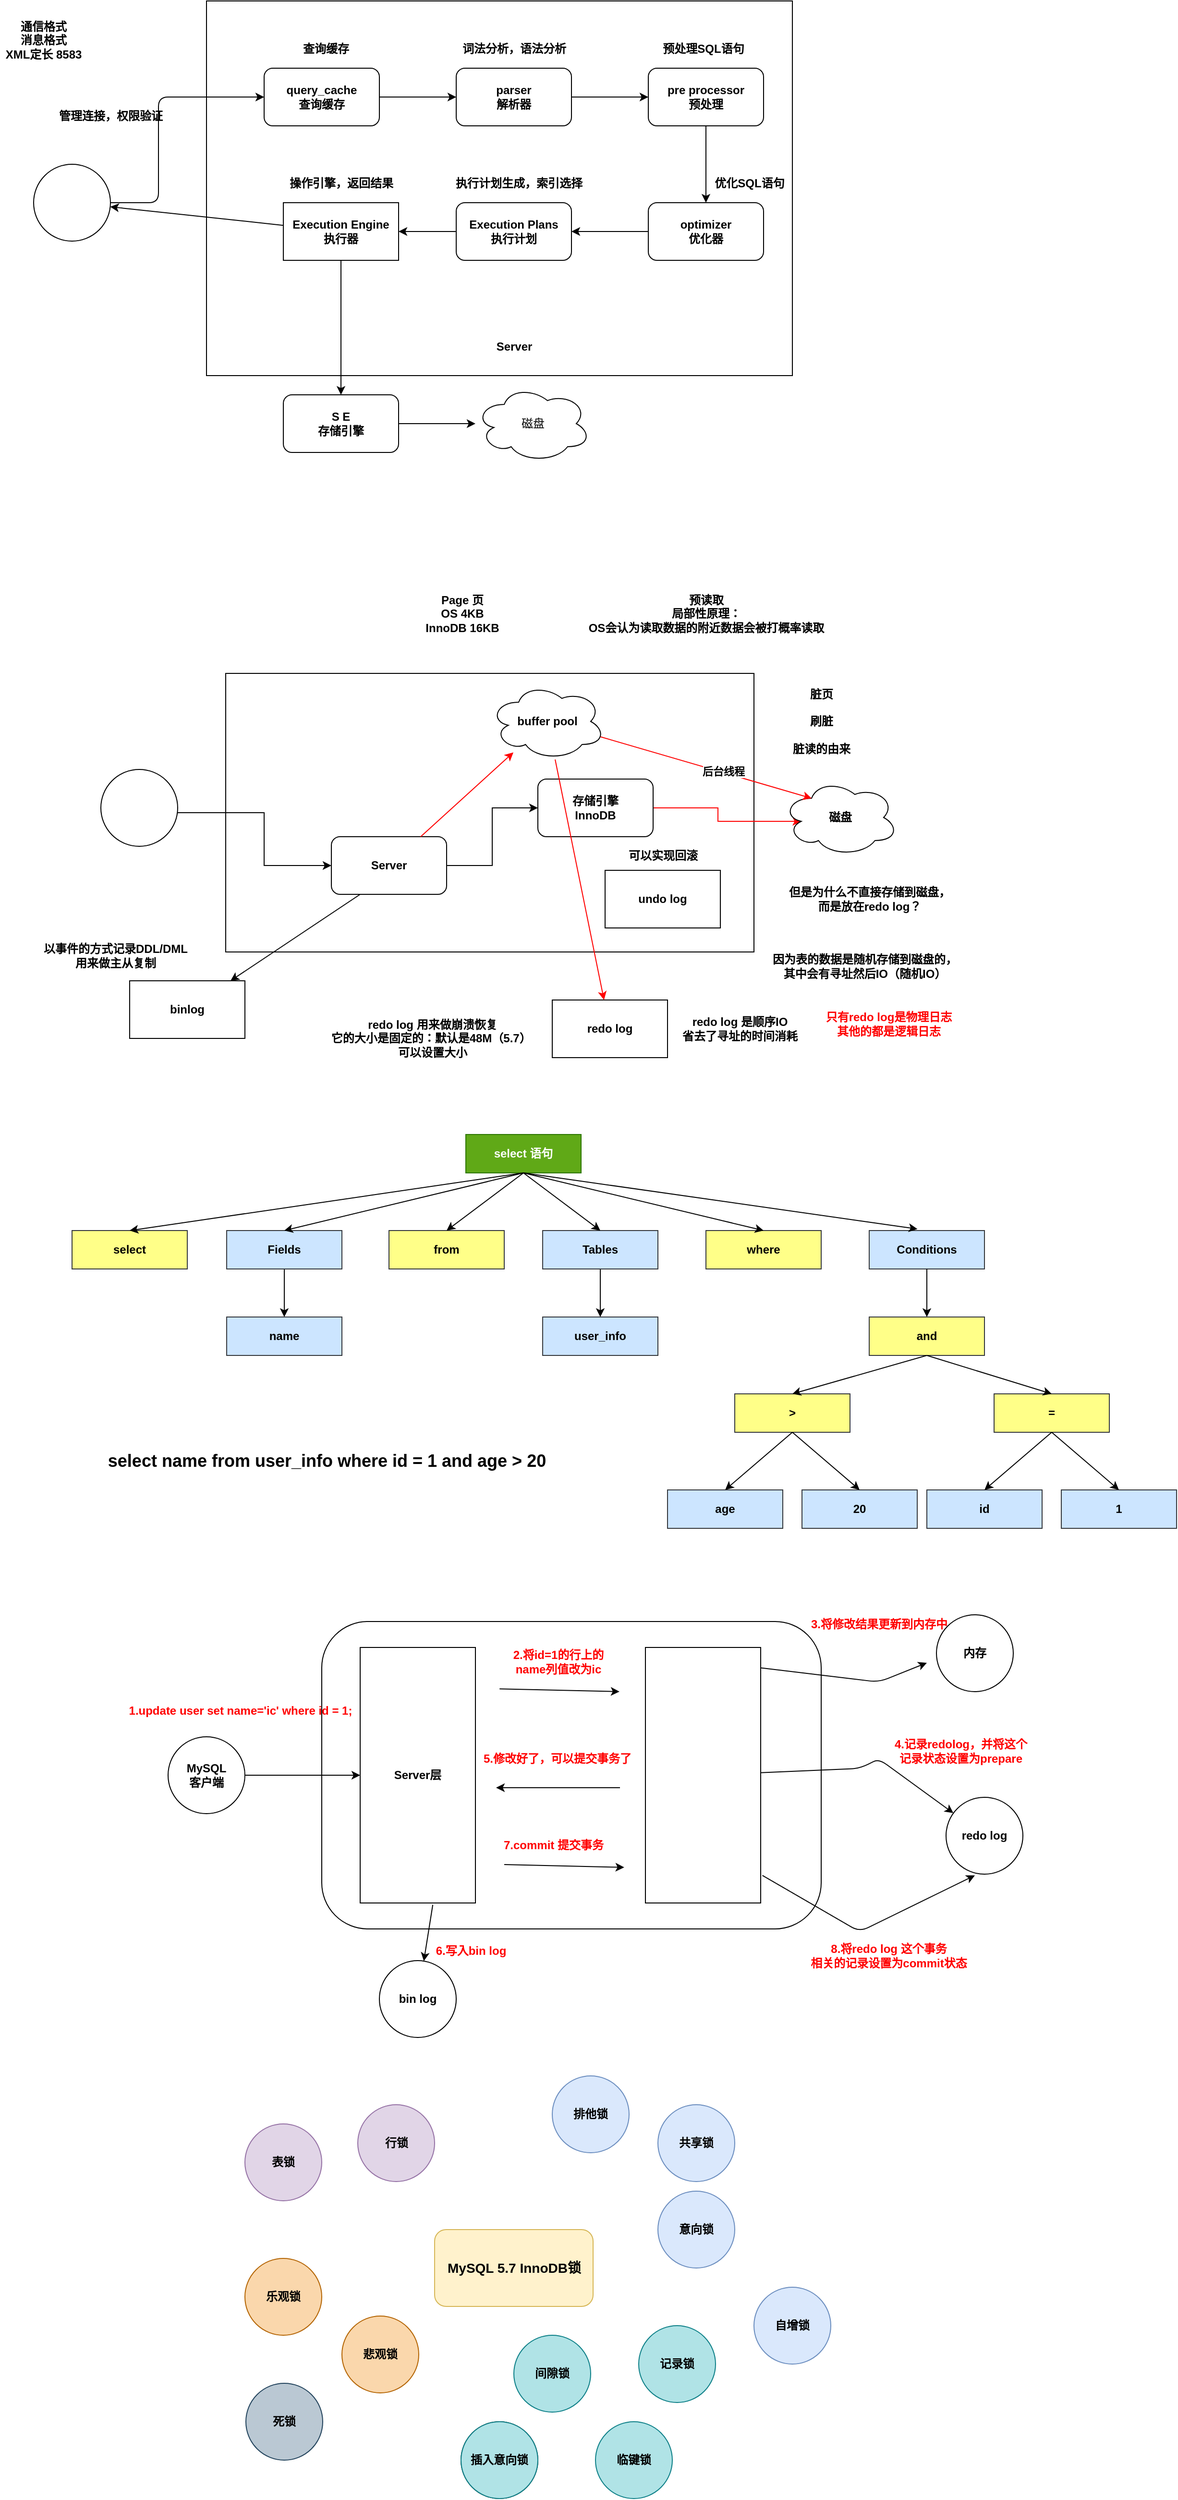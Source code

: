 <mxfile version="13.0.3" type="device" pages="2"><diagram id="gViy07P54NA79GF1PYkD" name="select"><mxGraphModel dx="1024" dy="601" grid="1" gridSize="10" guides="1" tooltips="1" connect="1" arrows="1" fold="1" page="1" pageScale="1" pageWidth="827" pageHeight="1169" math="0" shadow="0"><root><mxCell id="0"/><mxCell id="1" parent="0"/><mxCell id="CG2Rq9kSJ8PUD0lNjW4Y-1" value="" style="ellipse;whiteSpace=wrap;html=1;aspect=fixed;" parent="1" vertex="1"><mxGeometry x="80" y="210" width="80" height="80" as="geometry"/></mxCell><mxCell id="CG2Rq9kSJ8PUD0lNjW4Y-2" value="" style="rounded=0;whiteSpace=wrap;html=1;" parent="1" vertex="1"><mxGeometry x="260" y="40" width="610" height="390" as="geometry"/></mxCell><mxCell id="CG2Rq9kSJ8PUD0lNjW4Y-9" value="" style="edgeStyle=orthogonalEdgeStyle;rounded=0;orthogonalLoop=1;jettySize=auto;html=1;" parent="1" source="CG2Rq9kSJ8PUD0lNjW4Y-3" target="CG2Rq9kSJ8PUD0lNjW4Y-8" edge="1"><mxGeometry relative="1" as="geometry"/></mxCell><mxCell id="CG2Rq9kSJ8PUD0lNjW4Y-3" value="&lt;b&gt;query_cache&lt;br&gt;查询缓存&lt;/b&gt;" style="rounded=1;whiteSpace=wrap;html=1;" parent="1" vertex="1"><mxGeometry x="320" y="110" width="120" height="60" as="geometry"/></mxCell><mxCell id="CG2Rq9kSJ8PUD0lNjW4Y-11" value="" style="edgeStyle=orthogonalEdgeStyle;rounded=0;orthogonalLoop=1;jettySize=auto;html=1;" parent="1" source="CG2Rq9kSJ8PUD0lNjW4Y-8" target="CG2Rq9kSJ8PUD0lNjW4Y-10" edge="1"><mxGeometry relative="1" as="geometry"/></mxCell><mxCell id="CG2Rq9kSJ8PUD0lNjW4Y-8" value="&lt;b&gt;parser&lt;br&gt;解析器&lt;/b&gt;" style="rounded=1;whiteSpace=wrap;html=1;" parent="1" vertex="1"><mxGeometry x="520" y="110" width="120" height="60" as="geometry"/></mxCell><mxCell id="CG2Rq9kSJ8PUD0lNjW4Y-13" value="" style="edgeStyle=orthogonalEdgeStyle;rounded=0;orthogonalLoop=1;jettySize=auto;html=1;" parent="1" source="CG2Rq9kSJ8PUD0lNjW4Y-10" target="CG2Rq9kSJ8PUD0lNjW4Y-12" edge="1"><mxGeometry relative="1" as="geometry"/></mxCell><mxCell id="CG2Rq9kSJ8PUD0lNjW4Y-10" value="&lt;b&gt;pre processor&lt;br&gt;预处理&lt;br&gt;&lt;/b&gt;" style="rounded=1;whiteSpace=wrap;html=1;" parent="1" vertex="1"><mxGeometry x="720" y="110" width="120" height="60" as="geometry"/></mxCell><mxCell id="CG2Rq9kSJ8PUD0lNjW4Y-15" value="" style="edgeStyle=orthogonalEdgeStyle;rounded=0;orthogonalLoop=1;jettySize=auto;html=1;" parent="1" source="CG2Rq9kSJ8PUD0lNjW4Y-12" target="CG2Rq9kSJ8PUD0lNjW4Y-14" edge="1"><mxGeometry relative="1" as="geometry"/></mxCell><mxCell id="CG2Rq9kSJ8PUD0lNjW4Y-12" value="&lt;b&gt;optimizer&lt;br&gt;优化器&lt;br&gt;&lt;/b&gt;" style="rounded=1;whiteSpace=wrap;html=1;" parent="1" vertex="1"><mxGeometry x="720" y="250" width="120" height="60" as="geometry"/></mxCell><mxCell id="CG2Rq9kSJ8PUD0lNjW4Y-19" value="" style="edgeStyle=orthogonalEdgeStyle;rounded=0;orthogonalLoop=1;jettySize=auto;html=1;" parent="1" source="CG2Rq9kSJ8PUD0lNjW4Y-14" target="CG2Rq9kSJ8PUD0lNjW4Y-18" edge="1"><mxGeometry relative="1" as="geometry"/></mxCell><mxCell id="CG2Rq9kSJ8PUD0lNjW4Y-14" value="&lt;b&gt;Execution Plans&lt;br&gt;执行计划&lt;br&gt;&lt;/b&gt;" style="rounded=1;whiteSpace=wrap;html=1;" parent="1" vertex="1"><mxGeometry x="520" y="250" width="120" height="60" as="geometry"/></mxCell><mxCell id="CG2Rq9kSJ8PUD0lNjW4Y-7" value="" style="endArrow=classic;html=1;exitX=1;exitY=0.5;exitDx=0;exitDy=0;entryX=0;entryY=0.5;entryDx=0;entryDy=0;" parent="1" source="CG2Rq9kSJ8PUD0lNjW4Y-1" target="CG2Rq9kSJ8PUD0lNjW4Y-3" edge="1"><mxGeometry width="50" height="50" relative="1" as="geometry"><mxPoint x="140" y="430" as="sourcePoint"/><mxPoint x="190" y="380" as="targetPoint"/><Array as="points"><mxPoint x="210" y="250"/><mxPoint x="210" y="140"/></Array></mxGeometry></mxCell><mxCell id="CG2Rq9kSJ8PUD0lNjW4Y-16" value="&lt;b&gt;通信格式&lt;br&gt;消息格式&lt;br&gt;XML定长 8583&lt;/b&gt;" style="text;html=1;align=center;verticalAlign=middle;resizable=0;points=[];autosize=1;" parent="1" vertex="1"><mxGeometry x="45" y="56" width="90" height="50" as="geometry"/></mxCell><mxCell id="CG2Rq9kSJ8PUD0lNjW4Y-22" value="" style="edgeStyle=orthogonalEdgeStyle;rounded=0;orthogonalLoop=1;jettySize=auto;html=1;" parent="1" source="CG2Rq9kSJ8PUD0lNjW4Y-18" target="CG2Rq9kSJ8PUD0lNjW4Y-20" edge="1"><mxGeometry relative="1" as="geometry"><mxPoint x="400" y="390" as="targetPoint"/></mxGeometry></mxCell><mxCell id="CG2Rq9kSJ8PUD0lNjW4Y-18" value="&lt;b&gt;Execution Engine&lt;br&gt;执行器&lt;/b&gt;" style="rounded=0;whiteSpace=wrap;html=1;" parent="1" vertex="1"><mxGeometry x="340" y="250" width="120" height="60" as="geometry"/></mxCell><mxCell id="CG2Rq9kSJ8PUD0lNjW4Y-27" value="" style="edgeStyle=orthogonalEdgeStyle;rounded=0;orthogonalLoop=1;jettySize=auto;html=1;" parent="1" source="CG2Rq9kSJ8PUD0lNjW4Y-20" target="CG2Rq9kSJ8PUD0lNjW4Y-26" edge="1"><mxGeometry relative="1" as="geometry"/></mxCell><mxCell id="CG2Rq9kSJ8PUD0lNjW4Y-20" value="&lt;b&gt;S E&lt;br&gt;存储引擎&lt;/b&gt;" style="rounded=1;whiteSpace=wrap;html=1;" parent="1" vertex="1"><mxGeometry x="340" y="450" width="120" height="60" as="geometry"/></mxCell><mxCell id="CG2Rq9kSJ8PUD0lNjW4Y-24" value="&lt;b&gt;Server&lt;/b&gt;" style="text;html=1;align=center;verticalAlign=middle;resizable=0;points=[];autosize=1;" parent="1" vertex="1"><mxGeometry x="555" y="390" width="50" height="20" as="geometry"/></mxCell><mxCell id="CG2Rq9kSJ8PUD0lNjW4Y-26" value="磁盘" style="ellipse;shape=cloud;whiteSpace=wrap;html=1;" parent="1" vertex="1"><mxGeometry x="540" y="440" width="120" height="80" as="geometry"/></mxCell><mxCell id="CG2Rq9kSJ8PUD0lNjW4Y-28" value="&lt;b&gt;管理连接，权限验证&lt;/b&gt;" style="text;html=1;align=center;verticalAlign=middle;resizable=0;points=[];autosize=1;" parent="1" vertex="1"><mxGeometry x="100" y="150" width="120" height="20" as="geometry"/></mxCell><mxCell id="CG2Rq9kSJ8PUD0lNjW4Y-30" value="&lt;b&gt;词法分析，语法分析&lt;/b&gt;" style="text;html=1;align=center;verticalAlign=middle;resizable=0;points=[];autosize=1;" parent="1" vertex="1"><mxGeometry x="520" y="80" width="120" height="20" as="geometry"/></mxCell><mxCell id="CG2Rq9kSJ8PUD0lNjW4Y-31" value="&lt;b&gt;执行计划生成，索引选择&lt;/b&gt;" style="text;html=1;align=center;verticalAlign=middle;resizable=0;points=[];autosize=1;" parent="1" vertex="1"><mxGeometry x="510" y="220" width="150" height="20" as="geometry"/></mxCell><mxCell id="CG2Rq9kSJ8PUD0lNjW4Y-32" value="&lt;b&gt;操作引擎，返回结果&lt;/b&gt;" style="text;html=1;align=center;verticalAlign=middle;resizable=0;points=[];autosize=1;" parent="1" vertex="1"><mxGeometry x="340" y="220" width="120" height="20" as="geometry"/></mxCell><mxCell id="CG2Rq9kSJ8PUD0lNjW4Y-33" value="&lt;b&gt;预处理SQL语句&lt;/b&gt;" style="text;html=1;align=center;verticalAlign=middle;resizable=0;points=[];autosize=1;" parent="1" vertex="1"><mxGeometry x="727" y="80" width="100" height="20" as="geometry"/></mxCell><mxCell id="CG2Rq9kSJ8PUD0lNjW4Y-34" value="&lt;b&gt;优化SQL语句&lt;/b&gt;" style="text;html=1;align=center;verticalAlign=middle;resizable=0;points=[];autosize=1;" parent="1" vertex="1"><mxGeometry x="780" y="220" width="90" height="20" as="geometry"/></mxCell><mxCell id="CG2Rq9kSJ8PUD0lNjW4Y-35" value="&lt;b&gt;查询缓存&lt;/b&gt;" style="text;html=1;align=center;verticalAlign=middle;resizable=0;points=[];autosize=1;" parent="1" vertex="1"><mxGeometry x="354" y="80" width="60" height="20" as="geometry"/></mxCell><mxCell id="CG2Rq9kSJ8PUD0lNjW4Y-36" value="" style="endArrow=classic;html=1;" parent="1" source="CG2Rq9kSJ8PUD0lNjW4Y-18" target="CG2Rq9kSJ8PUD0lNjW4Y-1" edge="1"><mxGeometry width="50" height="50" relative="1" as="geometry"><mxPoint x="150" y="370" as="sourcePoint"/><mxPoint x="200" y="320" as="targetPoint"/></mxGeometry></mxCell><mxCell id="CG2Rq9kSJ8PUD0lNjW4Y-38" value="" style="rounded=0;whiteSpace=wrap;html=1;" parent="1" vertex="1"><mxGeometry x="280" y="740" width="550" height="290" as="geometry"/></mxCell><mxCell id="CG2Rq9kSJ8PUD0lNjW4Y-44" value="" style="edgeStyle=orthogonalEdgeStyle;rounded=0;orthogonalLoop=1;jettySize=auto;html=1;" parent="1" source="CG2Rq9kSJ8PUD0lNjW4Y-39" target="CG2Rq9kSJ8PUD0lNjW4Y-45" edge="1"><mxGeometry relative="1" as="geometry"><mxPoint x="230" y="890" as="targetPoint"/><Array as="points"><mxPoint x="320" y="885"/><mxPoint x="320" y="940"/></Array></mxGeometry></mxCell><mxCell id="CG2Rq9kSJ8PUD0lNjW4Y-39" value="" style="ellipse;whiteSpace=wrap;html=1;aspect=fixed;" parent="1" vertex="1"><mxGeometry x="150" y="840" width="80" height="80" as="geometry"/></mxCell><mxCell id="CG2Rq9kSJ8PUD0lNjW4Y-47" value="" style="edgeStyle=orthogonalEdgeStyle;rounded=0;orthogonalLoop=1;jettySize=auto;html=1;" parent="1" source="CG2Rq9kSJ8PUD0lNjW4Y-45" target="CG2Rq9kSJ8PUD0lNjW4Y-46" edge="1"><mxGeometry relative="1" as="geometry"/></mxCell><mxCell id="CG2Rq9kSJ8PUD0lNjW4Y-45" value="&lt;b&gt;Server&lt;/b&gt;" style="rounded=1;whiteSpace=wrap;html=1;" parent="1" vertex="1"><mxGeometry x="390" y="910" width="120" height="60" as="geometry"/></mxCell><mxCell id="CG2Rq9kSJ8PUD0lNjW4Y-50" value="" style="edgeStyle=orthogonalEdgeStyle;rounded=0;orthogonalLoop=1;jettySize=auto;html=1;entryX=0.16;entryY=0.55;entryDx=0;entryDy=0;entryPerimeter=0;fillColor=#f8cecc;strokeColor=#FF0000;" parent="1" source="CG2Rq9kSJ8PUD0lNjW4Y-46" target="CG2Rq9kSJ8PUD0lNjW4Y-48" edge="1"><mxGeometry relative="1" as="geometry"><mxPoint x="720" y="880" as="targetPoint"/></mxGeometry></mxCell><mxCell id="CG2Rq9kSJ8PUD0lNjW4Y-46" value="&lt;b&gt;存储引擎&lt;br&gt;InnoDB&lt;/b&gt;" style="rounded=1;whiteSpace=wrap;html=1;" parent="1" vertex="1"><mxGeometry x="605" y="850" width="120" height="60" as="geometry"/></mxCell><mxCell id="CG2Rq9kSJ8PUD0lNjW4Y-48" value="&lt;b&gt;磁盘&lt;/b&gt;" style="ellipse;shape=cloud;whiteSpace=wrap;html=1;" parent="1" vertex="1"><mxGeometry x="860" y="850" width="120" height="80" as="geometry"/></mxCell><mxCell id="CG2Rq9kSJ8PUD0lNjW4Y-51" value="&lt;b&gt;Page 页&lt;br&gt;OS 4KB&lt;br&gt;InnoDB 16KB&lt;/b&gt;" style="text;html=1;align=center;verticalAlign=middle;resizable=0;points=[];autosize=1;" parent="1" vertex="1"><mxGeometry x="481" y="653" width="90" height="50" as="geometry"/></mxCell><mxCell id="CG2Rq9kSJ8PUD0lNjW4Y-52" value="&lt;b&gt;预读取&lt;br&gt;局部性原理：&lt;br&gt;OS会认为读取数据的附近数据会被打概率读取&lt;/b&gt;" style="text;html=1;align=center;verticalAlign=middle;resizable=0;points=[];autosize=1;" parent="1" vertex="1"><mxGeometry x="650" y="653" width="260" height="50" as="geometry"/></mxCell><mxCell id="CG2Rq9kSJ8PUD0lNjW4Y-53" value="&lt;b&gt;buffer pool&lt;/b&gt;" style="ellipse;shape=cloud;whiteSpace=wrap;html=1;" parent="1" vertex="1"><mxGeometry x="555" y="750" width="120" height="80" as="geometry"/></mxCell><mxCell id="CG2Rq9kSJ8PUD0lNjW4Y-54" value="" style="endArrow=classic;html=1;strokeColor=#FF0000;" parent="1" source="CG2Rq9kSJ8PUD0lNjW4Y-45" target="CG2Rq9kSJ8PUD0lNjW4Y-53" edge="1"><mxGeometry width="50" height="50" relative="1" as="geometry"><mxPoint x="370" y="870" as="sourcePoint"/><mxPoint x="420" y="820" as="targetPoint"/></mxGeometry></mxCell><mxCell id="CG2Rq9kSJ8PUD0lNjW4Y-55" value="" style="endArrow=classic;html=1;strokeColor=#FF0000;exitX=0.96;exitY=0.7;exitDx=0;exitDy=0;exitPerimeter=0;entryX=0.25;entryY=0.25;entryDx=0;entryDy=0;entryPerimeter=0;" parent="1" source="CG2Rq9kSJ8PUD0lNjW4Y-53" target="CG2Rq9kSJ8PUD0lNjW4Y-48" edge="1"><mxGeometry width="50" height="50" relative="1" as="geometry"><mxPoint x="920" y="840" as="sourcePoint"/><mxPoint x="980" y="790" as="targetPoint"/></mxGeometry></mxCell><mxCell id="CG2Rq9kSJ8PUD0lNjW4Y-57" value="&lt;b&gt;后台线程&lt;/b&gt;" style="edgeLabel;html=1;align=center;verticalAlign=middle;resizable=0;points=[];" parent="CG2Rq9kSJ8PUD0lNjW4Y-55" vertex="1" connectable="0"><mxGeometry x="0.162" y="1" relative="1" as="geometry"><mxPoint as="offset"/></mxGeometry></mxCell><mxCell id="CG2Rq9kSJ8PUD0lNjW4Y-56" value="&lt;b&gt;脏页&lt;br&gt;&lt;br&gt;刷脏&lt;br&gt;&lt;br&gt;脏读的由来&lt;br&gt;&lt;/b&gt;" style="text;html=1;align=center;verticalAlign=middle;resizable=0;points=[];autosize=1;" parent="1" vertex="1"><mxGeometry x="860" y="755" width="80" height="70" as="geometry"/></mxCell><mxCell id="CG2Rq9kSJ8PUD0lNjW4Y-58" value="&lt;b&gt;redo log&lt;/b&gt;" style="rounded=0;whiteSpace=wrap;html=1;" parent="1" vertex="1"><mxGeometry x="620" y="1080" width="120" height="60" as="geometry"/></mxCell><mxCell id="CG2Rq9kSJ8PUD0lNjW4Y-59" value="" style="endArrow=classic;html=1;strokeColor=#FF0000;" parent="1" source="CG2Rq9kSJ8PUD0lNjW4Y-53" target="CG2Rq9kSJ8PUD0lNjW4Y-58" edge="1"><mxGeometry width="50" height="50" relative="1" as="geometry"><mxPoint x="670" y="1020" as="sourcePoint"/><mxPoint x="720" y="970" as="targetPoint"/></mxGeometry></mxCell><mxCell id="CG2Rq9kSJ8PUD0lNjW4Y-60" value="&lt;b&gt;但是为什么不直接存储到磁盘，&lt;br&gt;而是放在redo log？&lt;/b&gt;" style="text;html=1;align=center;verticalAlign=middle;resizable=0;points=[];autosize=1;" parent="1" vertex="1"><mxGeometry x="860" y="960" width="180" height="30" as="geometry"/></mxCell><mxCell id="CG2Rq9kSJ8PUD0lNjW4Y-61" value="&lt;b&gt;因为表的数据是随机存储到磁盘的，&lt;br&gt;其中会有寻址然后IO（随机IO）&lt;/b&gt;" style="text;html=1;align=center;verticalAlign=middle;resizable=0;points=[];autosize=1;" parent="1" vertex="1"><mxGeometry x="840" y="1030" width="210" height="30" as="geometry"/></mxCell><mxCell id="CG2Rq9kSJ8PUD0lNjW4Y-62" value="&lt;b&gt;redo log 是顺序IO&lt;br&gt;省去了寻址的时间消耗&lt;br&gt;&lt;/b&gt;" style="text;html=1;align=center;verticalAlign=middle;resizable=0;points=[];autosize=1;" parent="1" vertex="1"><mxGeometry x="745" y="1095" width="140" height="30" as="geometry"/></mxCell><mxCell id="CG2Rq9kSJ8PUD0lNjW4Y-63" value="&lt;b&gt;redo log 用来做崩溃恢复&lt;br&gt;它的大小是固定的：默认是48M（5.7）&amp;nbsp;&lt;br&gt;可以设置大小&lt;br&gt;&lt;/b&gt;" style="text;html=1;align=center;verticalAlign=middle;resizable=0;points=[];autosize=1;" parent="1" vertex="1"><mxGeometry x="380" y="1095" width="230" height="50" as="geometry"/></mxCell><mxCell id="CG2Rq9kSJ8PUD0lNjW4Y-65" value="&lt;b&gt;undo log&lt;/b&gt;" style="rounded=0;whiteSpace=wrap;html=1;" parent="1" vertex="1"><mxGeometry x="675" y="945" width="120" height="60" as="geometry"/></mxCell><mxCell id="CG2Rq9kSJ8PUD0lNjW4Y-67" value="&lt;b&gt;可以实现回滚&lt;/b&gt;" style="text;html=1;align=center;verticalAlign=middle;resizable=0;points=[];autosize=1;" parent="1" vertex="1"><mxGeometry x="690" y="920" width="90" height="20" as="geometry"/></mxCell><mxCell id="CG2Rq9kSJ8PUD0lNjW4Y-68" value="&lt;b&gt;select 语句&lt;/b&gt;" style="rounded=0;whiteSpace=wrap;html=1;fillColor=#60a917;strokeColor=#2D7600;fontColor=#ffffff;" parent="1" vertex="1"><mxGeometry x="530" y="1220" width="120" height="40" as="geometry"/></mxCell><mxCell id="CG2Rq9kSJ8PUD0lNjW4Y-70" value="&lt;b&gt;select&lt;/b&gt;" style="rounded=0;whiteSpace=wrap;html=1;fillColor=#ffff88;strokeColor=#36393d;" parent="1" vertex="1"><mxGeometry x="120" y="1320" width="120" height="40" as="geometry"/></mxCell><mxCell id="CG2Rq9kSJ8PUD0lNjW4Y-78" value="" style="edgeStyle=orthogonalEdgeStyle;rounded=0;orthogonalLoop=1;jettySize=auto;html=1;strokeColor=#000000;" parent="1" source="CG2Rq9kSJ8PUD0lNjW4Y-71" target="CG2Rq9kSJ8PUD0lNjW4Y-77" edge="1"><mxGeometry relative="1" as="geometry"/></mxCell><mxCell id="CG2Rq9kSJ8PUD0lNjW4Y-71" value="&lt;b&gt;Fields&lt;/b&gt;" style="rounded=0;whiteSpace=wrap;html=1;fillColor=#cce5ff;strokeColor=#36393d;" parent="1" vertex="1"><mxGeometry x="281" y="1320" width="120" height="40" as="geometry"/></mxCell><mxCell id="CG2Rq9kSJ8PUD0lNjW4Y-77" value="&lt;b&gt;name&lt;/b&gt;" style="rounded=0;whiteSpace=wrap;html=1;fillColor=#cce5ff;strokeColor=#36393d;" parent="1" vertex="1"><mxGeometry x="281" y="1410" width="120" height="40" as="geometry"/></mxCell><mxCell id="CG2Rq9kSJ8PUD0lNjW4Y-72" value="&lt;b&gt;from&lt;/b&gt;" style="rounded=0;whiteSpace=wrap;html=1;fillColor=#ffff88;strokeColor=#36393d;" parent="1" vertex="1"><mxGeometry x="450" y="1320" width="120" height="40" as="geometry"/></mxCell><mxCell id="CG2Rq9kSJ8PUD0lNjW4Y-80" value="" style="edgeStyle=orthogonalEdgeStyle;rounded=0;orthogonalLoop=1;jettySize=auto;html=1;strokeColor=#000000;" parent="1" source="CG2Rq9kSJ8PUD0lNjW4Y-73" target="CG2Rq9kSJ8PUD0lNjW4Y-79" edge="1"><mxGeometry relative="1" as="geometry"/></mxCell><mxCell id="CG2Rq9kSJ8PUD0lNjW4Y-73" value="&lt;b&gt;Tables&lt;/b&gt;" style="rounded=0;whiteSpace=wrap;html=1;fillColor=#cce5ff;strokeColor=#36393d;" parent="1" vertex="1"><mxGeometry x="610" y="1320" width="120" height="40" as="geometry"/></mxCell><mxCell id="CG2Rq9kSJ8PUD0lNjW4Y-79" value="&lt;b&gt;user_info&lt;/b&gt;" style="rounded=0;whiteSpace=wrap;html=1;fillColor=#cce5ff;strokeColor=#36393d;" parent="1" vertex="1"><mxGeometry x="610" y="1410" width="120" height="40" as="geometry"/></mxCell><mxCell id="CG2Rq9kSJ8PUD0lNjW4Y-74" value="&lt;b&gt;where&lt;/b&gt;" style="rounded=0;whiteSpace=wrap;html=1;fillColor=#ffff88;strokeColor=#36393d;" parent="1" vertex="1"><mxGeometry x="780" y="1320" width="120" height="40" as="geometry"/></mxCell><mxCell id="CG2Rq9kSJ8PUD0lNjW4Y-75" value="&lt;b&gt;Conditions&lt;/b&gt;" style="rounded=0;whiteSpace=wrap;html=1;fillColor=#cce5ff;strokeColor=#36393d;" parent="1" vertex="1"><mxGeometry x="950" y="1320" width="120" height="40" as="geometry"/></mxCell><mxCell id="CG2Rq9kSJ8PUD0lNjW4Y-82" value="&lt;b&gt;and&lt;/b&gt;" style="rounded=0;whiteSpace=wrap;html=1;fillColor=#ffff88;strokeColor=#36393d;" parent="1" vertex="1"><mxGeometry x="950" y="1410" width="120" height="40" as="geometry"/></mxCell><mxCell id="CG2Rq9kSJ8PUD0lNjW4Y-83" value="&lt;b&gt;&amp;gt;&lt;/b&gt;" style="rounded=0;whiteSpace=wrap;html=1;fillColor=#ffff88;strokeColor=#36393d;" parent="1" vertex="1"><mxGeometry x="810" y="1490" width="120" height="40" as="geometry"/></mxCell><mxCell id="CG2Rq9kSJ8PUD0lNjW4Y-84" value="&lt;b&gt;=&lt;/b&gt;" style="rounded=0;whiteSpace=wrap;html=1;fillColor=#ffff88;strokeColor=#36393d;" parent="1" vertex="1"><mxGeometry x="1080" y="1490" width="120" height="40" as="geometry"/></mxCell><mxCell id="CG2Rq9kSJ8PUD0lNjW4Y-85" value="&lt;b&gt;age&lt;/b&gt;" style="rounded=0;whiteSpace=wrap;html=1;fillColor=#cce5ff;strokeColor=#36393d;" parent="1" vertex="1"><mxGeometry x="740" y="1590" width="120" height="40" as="geometry"/></mxCell><mxCell id="CG2Rq9kSJ8PUD0lNjW4Y-86" value="&lt;b&gt;20&lt;/b&gt;" style="rounded=0;whiteSpace=wrap;html=1;fillColor=#cce5ff;strokeColor=#36393d;" parent="1" vertex="1"><mxGeometry x="880" y="1590" width="120" height="40" as="geometry"/></mxCell><mxCell id="CG2Rq9kSJ8PUD0lNjW4Y-87" value="&lt;b&gt;1&lt;/b&gt;" style="rounded=0;whiteSpace=wrap;html=1;fillColor=#cce5ff;strokeColor=#36393d;" parent="1" vertex="1"><mxGeometry x="1150" y="1590" width="120" height="40" as="geometry"/></mxCell><mxCell id="CG2Rq9kSJ8PUD0lNjW4Y-88" value="&lt;b&gt;id&lt;/b&gt;" style="rounded=0;whiteSpace=wrap;html=1;fillColor=#cce5ff;strokeColor=#36393d;" parent="1" vertex="1"><mxGeometry x="1010" y="1590" width="120" height="40" as="geometry"/></mxCell><mxCell id="CG2Rq9kSJ8PUD0lNjW4Y-90" value="&lt;b&gt;&lt;font style=&quot;font-size: 18px&quot;&gt;select name from user_info where id = 1 and age &amp;gt; 20&lt;/font&gt;&lt;/b&gt;" style="text;html=1;align=center;verticalAlign=middle;resizable=0;points=[];autosize=1;" parent="1" vertex="1"><mxGeometry x="150" y="1550" width="470" height="20" as="geometry"/></mxCell><mxCell id="CG2Rq9kSJ8PUD0lNjW4Y-93" value="" style="endArrow=classic;html=1;strokeColor=#000000;exitX=0.5;exitY=1;exitDx=0;exitDy=0;entryX=0.5;entryY=0;entryDx=0;entryDy=0;" parent="1" source="CG2Rq9kSJ8PUD0lNjW4Y-68" target="CG2Rq9kSJ8PUD0lNjW4Y-70" edge="1"><mxGeometry width="50" height="50" relative="1" as="geometry"><mxPoint x="340" y="1260" as="sourcePoint"/><mxPoint x="390" y="1210" as="targetPoint"/></mxGeometry></mxCell><mxCell id="CG2Rq9kSJ8PUD0lNjW4Y-94" value="" style="endArrow=classic;html=1;strokeColor=#000000;exitX=0.5;exitY=1;exitDx=0;exitDy=0;entryX=0.5;entryY=0;entryDx=0;entryDy=0;" parent="1" source="CG2Rq9kSJ8PUD0lNjW4Y-68" target="CG2Rq9kSJ8PUD0lNjW4Y-71" edge="1"><mxGeometry width="50" height="50" relative="1" as="geometry"><mxPoint x="820" y="1280" as="sourcePoint"/><mxPoint x="870" y="1230" as="targetPoint"/></mxGeometry></mxCell><mxCell id="CG2Rq9kSJ8PUD0lNjW4Y-95" value="" style="endArrow=classic;html=1;strokeColor=#000000;exitX=0.5;exitY=1;exitDx=0;exitDy=0;entryX=0.5;entryY=0;entryDx=0;entryDy=0;" parent="1" source="CG2Rq9kSJ8PUD0lNjW4Y-68" target="CG2Rq9kSJ8PUD0lNjW4Y-72" edge="1"><mxGeometry width="50" height="50" relative="1" as="geometry"><mxPoint x="460" y="1470" as="sourcePoint"/><mxPoint x="510" y="1420" as="targetPoint"/></mxGeometry></mxCell><mxCell id="CG2Rq9kSJ8PUD0lNjW4Y-96" value="" style="endArrow=classic;html=1;strokeColor=#000000;exitX=0.5;exitY=1;exitDx=0;exitDy=0;entryX=0.5;entryY=0;entryDx=0;entryDy=0;" parent="1" source="CG2Rq9kSJ8PUD0lNjW4Y-68" target="CG2Rq9kSJ8PUD0lNjW4Y-73" edge="1"><mxGeometry width="50" height="50" relative="1" as="geometry"><mxPoint x="520" y="1490" as="sourcePoint"/><mxPoint x="570" y="1440" as="targetPoint"/></mxGeometry></mxCell><mxCell id="CG2Rq9kSJ8PUD0lNjW4Y-97" value="" style="endArrow=classic;html=1;strokeColor=#000000;exitX=0.5;exitY=1;exitDx=0;exitDy=0;entryX=0.5;entryY=0;entryDx=0;entryDy=0;" parent="1" source="CG2Rq9kSJ8PUD0lNjW4Y-68" target="CG2Rq9kSJ8PUD0lNjW4Y-74" edge="1"><mxGeometry width="50" height="50" relative="1" as="geometry"><mxPoint x="780" y="1280" as="sourcePoint"/><mxPoint x="830" y="1230" as="targetPoint"/></mxGeometry></mxCell><mxCell id="CG2Rq9kSJ8PUD0lNjW4Y-98" value="" style="endArrow=classic;html=1;strokeColor=#000000;entryX=0.418;entryY=-0.04;entryDx=0;entryDy=0;entryPerimeter=0;" parent="1" target="CG2Rq9kSJ8PUD0lNjW4Y-75" edge="1"><mxGeometry width="50" height="50" relative="1" as="geometry"><mxPoint x="590" y="1260" as="sourcePoint"/><mxPoint x="880" y="1230" as="targetPoint"/></mxGeometry></mxCell><mxCell id="CG2Rq9kSJ8PUD0lNjW4Y-99" value="" style="endArrow=classic;html=1;strokeColor=#000000;exitX=0.5;exitY=1;exitDx=0;exitDy=0;entryX=0.5;entryY=0;entryDx=0;entryDy=0;" parent="1" source="CG2Rq9kSJ8PUD0lNjW4Y-75" target="CG2Rq9kSJ8PUD0lNjW4Y-82" edge="1"><mxGeometry width="50" height="50" relative="1" as="geometry"><mxPoint x="1130" y="1430" as="sourcePoint"/><mxPoint x="1180" y="1380" as="targetPoint"/></mxGeometry></mxCell><mxCell id="CG2Rq9kSJ8PUD0lNjW4Y-100" value="" style="endArrow=classic;html=1;strokeColor=#000000;exitX=0.5;exitY=1;exitDx=0;exitDy=0;entryX=0.5;entryY=0;entryDx=0;entryDy=0;" parent="1" source="CG2Rq9kSJ8PUD0lNjW4Y-82" target="CG2Rq9kSJ8PUD0lNjW4Y-83" edge="1"><mxGeometry width="50" height="50" relative="1" as="geometry"><mxPoint x="1000" y="1550" as="sourcePoint"/><mxPoint x="1050" y="1500" as="targetPoint"/></mxGeometry></mxCell><mxCell id="CG2Rq9kSJ8PUD0lNjW4Y-101" value="" style="endArrow=classic;html=1;strokeColor=#000000;exitX=0.5;exitY=1;exitDx=0;exitDy=0;entryX=0.5;entryY=0;entryDx=0;entryDy=0;" parent="1" source="CG2Rq9kSJ8PUD0lNjW4Y-82" target="CG2Rq9kSJ8PUD0lNjW4Y-84" edge="1"><mxGeometry width="50" height="50" relative="1" as="geometry"><mxPoint x="990" y="1560" as="sourcePoint"/><mxPoint x="1040" y="1510" as="targetPoint"/></mxGeometry></mxCell><mxCell id="CG2Rq9kSJ8PUD0lNjW4Y-102" value="" style="endArrow=classic;html=1;strokeColor=#000000;exitX=0.5;exitY=1;exitDx=0;exitDy=0;entryX=0.5;entryY=0;entryDx=0;entryDy=0;" parent="1" source="CG2Rq9kSJ8PUD0lNjW4Y-83" target="CG2Rq9kSJ8PUD0lNjW4Y-85" edge="1"><mxGeometry width="50" height="50" relative="1" as="geometry"><mxPoint x="670" y="1570" as="sourcePoint"/><mxPoint x="720" y="1520" as="targetPoint"/></mxGeometry></mxCell><mxCell id="CG2Rq9kSJ8PUD0lNjW4Y-103" value="" style="endArrow=classic;html=1;strokeColor=#000000;exitX=0.5;exitY=1;exitDx=0;exitDy=0;entryX=0.5;entryY=0;entryDx=0;entryDy=0;" parent="1" source="CG2Rq9kSJ8PUD0lNjW4Y-83" target="CG2Rq9kSJ8PUD0lNjW4Y-86" edge="1"><mxGeometry width="50" height="50" relative="1" as="geometry"><mxPoint x="950" y="1590" as="sourcePoint"/><mxPoint x="1000" y="1540" as="targetPoint"/></mxGeometry></mxCell><mxCell id="CG2Rq9kSJ8PUD0lNjW4Y-104" value="" style="endArrow=classic;html=1;strokeColor=#000000;entryX=0.5;entryY=0;entryDx=0;entryDy=0;exitX=0.5;exitY=1;exitDx=0;exitDy=0;" parent="1" source="CG2Rq9kSJ8PUD0lNjW4Y-84" target="CG2Rq9kSJ8PUD0lNjW4Y-87" edge="1"><mxGeometry width="50" height="50" relative="1" as="geometry"><mxPoint x="1140" y="1550" as="sourcePoint"/><mxPoint x="1320" y="1520" as="targetPoint"/></mxGeometry></mxCell><mxCell id="CG2Rq9kSJ8PUD0lNjW4Y-105" value="" style="endArrow=classic;html=1;strokeColor=#000000;exitX=0.5;exitY=1;exitDx=0;exitDy=0;entryX=0.5;entryY=0;entryDx=0;entryDy=0;" parent="1" source="CG2Rq9kSJ8PUD0lNjW4Y-84" target="CG2Rq9kSJ8PUD0lNjW4Y-88" edge="1"><mxGeometry width="50" height="50" relative="1" as="geometry"><mxPoint x="960" y="1570" as="sourcePoint"/><mxPoint x="1010" y="1520" as="targetPoint"/></mxGeometry></mxCell><mxCell id="CG2Rq9kSJ8PUD0lNjW4Y-106" value="&lt;b&gt;binlog&lt;/b&gt;" style="rounded=0;whiteSpace=wrap;html=1;" parent="1" vertex="1"><mxGeometry x="180" y="1060" width="120" height="60" as="geometry"/></mxCell><mxCell id="CG2Rq9kSJ8PUD0lNjW4Y-107" value="" style="endArrow=classic;html=1;strokeColor=#000000;exitX=0.25;exitY=1;exitDx=0;exitDy=0;" parent="1" source="CG2Rq9kSJ8PUD0lNjW4Y-45" target="CG2Rq9kSJ8PUD0lNjW4Y-106" edge="1"><mxGeometry width="50" height="50" relative="1" as="geometry"><mxPoint x="140" y="1020" as="sourcePoint"/><mxPoint x="190" y="970" as="targetPoint"/></mxGeometry></mxCell><mxCell id="CG2Rq9kSJ8PUD0lNjW4Y-108" value="&lt;b&gt;以事件的方式记录DDL/DML&lt;br&gt;用来做主从复制&lt;/b&gt;" style="text;html=1;align=center;verticalAlign=middle;resizable=0;points=[];autosize=1;" parent="1" vertex="1"><mxGeometry x="80" y="1019" width="170" height="30" as="geometry"/></mxCell><mxCell id="CG2Rq9kSJ8PUD0lNjW4Y-111" value="&lt;b&gt;&lt;font color=&quot;#ff0000&quot;&gt;只有redo log是物理日志&lt;br&gt;其他的都是逻辑日志&lt;/font&gt;&lt;/b&gt;" style="text;html=1;align=center;verticalAlign=middle;resizable=0;points=[];autosize=1;" parent="1" vertex="1"><mxGeometry x="895" y="1090" width="150" height="30" as="geometry"/></mxCell><mxCell id="CG2Rq9kSJ8PUD0lNjW4Y-112" value="&lt;b&gt;MySQL&lt;br&gt;客户端&lt;/b&gt;" style="ellipse;whiteSpace=wrap;html=1;aspect=fixed;" parent="1" vertex="1"><mxGeometry x="220" y="1847" width="80" height="80" as="geometry"/></mxCell><mxCell id="CG2Rq9kSJ8PUD0lNjW4Y-115" value="" style="rounded=1;whiteSpace=wrap;html=1;" parent="1" vertex="1"><mxGeometry x="380" y="1727" width="520" height="320" as="geometry"/></mxCell><mxCell id="CG2Rq9kSJ8PUD0lNjW4Y-116" value="&lt;b&gt;Server层&lt;/b&gt;" style="rounded=0;whiteSpace=wrap;html=1;" parent="1" vertex="1"><mxGeometry x="420" y="1754" width="120" height="266" as="geometry"/></mxCell><mxCell id="CG2Rq9kSJ8PUD0lNjW4Y-117" value="" style="endArrow=classic;html=1;strokeColor=#000000;exitX=1;exitY=0.5;exitDx=0;exitDy=0;" parent="1" source="CG2Rq9kSJ8PUD0lNjW4Y-112" target="CG2Rq9kSJ8PUD0lNjW4Y-116" edge="1"><mxGeometry width="50" height="50" relative="1" as="geometry"><mxPoint x="350" y="1940" as="sourcePoint"/><mxPoint x="400" y="1890" as="targetPoint"/></mxGeometry></mxCell><mxCell id="CG2Rq9kSJ8PUD0lNjW4Y-118" value="&lt;b&gt;&lt;font color=&quot;#ff0000&quot;&gt;1.update user set name='ic' where id = 1;&lt;/font&gt;&lt;/b&gt;" style="text;html=1;align=center;verticalAlign=middle;resizable=0;points=[];autosize=1;" parent="1" vertex="1"><mxGeometry x="170" y="1810" width="250" height="20" as="geometry"/></mxCell><mxCell id="CG2Rq9kSJ8PUD0lNjW4Y-119" value="" style="rounded=0;whiteSpace=wrap;html=1;" parent="1" vertex="1"><mxGeometry x="717" y="1754" width="120" height="266" as="geometry"/></mxCell><mxCell id="CG2Rq9kSJ8PUD0lNjW4Y-120" value="" style="endArrow=classic;html=1;strokeColor=#000000;exitX=0.356;exitY=0.219;exitDx=0;exitDy=0;exitPerimeter=0;" parent="1" source="CG2Rq9kSJ8PUD0lNjW4Y-115" edge="1"><mxGeometry width="50" height="50" relative="1" as="geometry"><mxPoint x="640" y="1850" as="sourcePoint"/><mxPoint x="690" y="1800" as="targetPoint"/></mxGeometry></mxCell><mxCell id="CG2Rq9kSJ8PUD0lNjW4Y-121" value="&lt;b&gt;&lt;font color=&quot;#ff0000&quot;&gt;2.将id=1的行上的&lt;br&gt;name列值改为ic&lt;/font&gt;&lt;/b&gt;" style="text;html=1;align=center;verticalAlign=middle;resizable=0;points=[];autosize=1;" parent="1" vertex="1"><mxGeometry x="571" y="1754" width="110" height="30" as="geometry"/></mxCell><mxCell id="CG2Rq9kSJ8PUD0lNjW4Y-122" value="&lt;b&gt;内存&lt;/b&gt;" style="ellipse;whiteSpace=wrap;html=1;aspect=fixed;" parent="1" vertex="1"><mxGeometry x="1020" y="1720" width="80" height="80" as="geometry"/></mxCell><mxCell id="CG2Rq9kSJ8PUD0lNjW4Y-123" value="" style="endArrow=classic;html=1;strokeColor=#000000;exitX=1.002;exitY=0.08;exitDx=0;exitDy=0;exitPerimeter=0;" parent="1" source="CG2Rq9kSJ8PUD0lNjW4Y-119" edge="1"><mxGeometry width="50" height="50" relative="1" as="geometry"><mxPoint x="930" y="1750" as="sourcePoint"/><mxPoint x="1010" y="1770" as="targetPoint"/><Array as="points"><mxPoint x="960" y="1790"/></Array></mxGeometry></mxCell><mxCell id="CG2Rq9kSJ8PUD0lNjW4Y-124" value="&lt;b&gt;&lt;font color=&quot;#ff0000&quot;&gt;3.将修改结果更新到内存中&lt;/font&gt;&lt;/b&gt;" style="text;html=1;align=center;verticalAlign=middle;resizable=0;points=[];autosize=1;" parent="1" vertex="1"><mxGeometry x="880" y="1720" width="160" height="20" as="geometry"/></mxCell><mxCell id="CG2Rq9kSJ8PUD0lNjW4Y-125" value="" style="endArrow=classic;html=1;strokeColor=#000000;" parent="1" edge="1"><mxGeometry width="50" height="50" relative="1" as="geometry"><mxPoint x="690.5" y="1900" as="sourcePoint"/><mxPoint x="561.5" y="1900" as="targetPoint"/></mxGeometry></mxCell><mxCell id="CG2Rq9kSJ8PUD0lNjW4Y-126" value="&lt;b&gt;&lt;font color=&quot;#ff0000&quot;&gt;5.修改好了，可以提交事务了&lt;/font&gt;&lt;/b&gt;" style="text;html=1;align=center;verticalAlign=middle;resizable=0;points=[];autosize=1;" parent="1" vertex="1"><mxGeometry x="540" y="1860" width="170" height="20" as="geometry"/></mxCell><mxCell id="CG2Rq9kSJ8PUD0lNjW4Y-127" value="&lt;b&gt;redo log&lt;/b&gt;" style="ellipse;whiteSpace=wrap;html=1;aspect=fixed;" parent="1" vertex="1"><mxGeometry x="1030" y="1910" width="80" height="80" as="geometry"/></mxCell><mxCell id="CG2Rq9kSJ8PUD0lNjW4Y-128" value="" style="endArrow=classic;html=1;strokeColor=#000000;" parent="1" source="CG2Rq9kSJ8PUD0lNjW4Y-119" target="CG2Rq9kSJ8PUD0lNjW4Y-127" edge="1"><mxGeometry width="50" height="50" relative="1" as="geometry"><mxPoint x="990" y="1900" as="sourcePoint"/><mxPoint x="1040" y="1850" as="targetPoint"/><Array as="points"><mxPoint x="940" y="1880"/><mxPoint x="960" y="1870"/></Array></mxGeometry></mxCell><mxCell id="CG2Rq9kSJ8PUD0lNjW4Y-129" value="&lt;b&gt;&lt;font color=&quot;#ff0000&quot;&gt;4.记录redolog，并将这个&lt;br&gt;记录状态设置为prepare&lt;/font&gt;&lt;/b&gt;" style="text;html=1;align=center;verticalAlign=middle;resizable=0;points=[];autosize=1;" parent="1" vertex="1"><mxGeometry x="970" y="1847" width="150" height="30" as="geometry"/></mxCell><mxCell id="CG2Rq9kSJ8PUD0lNjW4Y-130" value="" style="endArrow=classic;html=1;strokeColor=#000000;exitX=0.356;exitY=0.219;exitDx=0;exitDy=0;exitPerimeter=0;" parent="1" edge="1"><mxGeometry width="50" height="50" relative="1" as="geometry"><mxPoint x="570.0" y="1980" as="sourcePoint"/><mxPoint x="694.88" y="1982.92" as="targetPoint"/></mxGeometry></mxCell><mxCell id="CG2Rq9kSJ8PUD0lNjW4Y-131" value="&lt;b&gt;&lt;font color=&quot;#ff0000&quot;&gt;7.commit 提交事务&lt;/font&gt;&lt;/b&gt;" style="text;html=1;align=center;verticalAlign=middle;resizable=0;points=[];autosize=1;" parent="1" vertex="1"><mxGeometry x="561" y="1950" width="120" height="20" as="geometry"/></mxCell><mxCell id="CG2Rq9kSJ8PUD0lNjW4Y-132" value="&lt;b&gt;bin log&lt;/b&gt;" style="ellipse;whiteSpace=wrap;html=1;aspect=fixed;" parent="1" vertex="1"><mxGeometry x="440" y="2080" width="80" height="80" as="geometry"/></mxCell><mxCell id="CG2Rq9kSJ8PUD0lNjW4Y-133" value="" style="endArrow=classic;html=1;strokeColor=#000000;exitX=0.63;exitY=1.007;exitDx=0;exitDy=0;exitPerimeter=0;" parent="1" source="CG2Rq9kSJ8PUD0lNjW4Y-116" target="CG2Rq9kSJ8PUD0lNjW4Y-132" edge="1"><mxGeometry width="50" height="50" relative="1" as="geometry"><mxPoint x="300" y="2110" as="sourcePoint"/><mxPoint x="350" y="2060" as="targetPoint"/></mxGeometry></mxCell><mxCell id="CG2Rq9kSJ8PUD0lNjW4Y-134" value="&lt;b&gt;&lt;font color=&quot;#ff0000&quot;&gt;6.写入bin log&lt;/font&gt;&lt;/b&gt;" style="text;html=1;align=center;verticalAlign=middle;resizable=0;points=[];autosize=1;" parent="1" vertex="1"><mxGeometry x="490" y="2060" width="90" height="20" as="geometry"/></mxCell><mxCell id="CG2Rq9kSJ8PUD0lNjW4Y-135" value="" style="endArrow=classic;html=1;strokeColor=#000000;exitX=1.015;exitY=0.892;exitDx=0;exitDy=0;exitPerimeter=0;entryX=0.375;entryY=1.016;entryDx=0;entryDy=0;entryPerimeter=0;" parent="1" source="CG2Rq9kSJ8PUD0lNjW4Y-119" target="CG2Rq9kSJ8PUD0lNjW4Y-127" edge="1"><mxGeometry width="50" height="50" relative="1" as="geometry"><mxPoint x="1010" y="2080" as="sourcePoint"/><mxPoint x="1060" y="2030" as="targetPoint"/><Array as="points"><mxPoint x="940" y="2050"/></Array></mxGeometry></mxCell><mxCell id="CG2Rq9kSJ8PUD0lNjW4Y-136" value="&lt;b&gt;&lt;font color=&quot;#ff0000&quot;&gt;8.将redo log 这个事务&lt;br&gt;相关的记录设置为commit状态&lt;/font&gt;&lt;/b&gt;" style="text;html=1;align=center;verticalAlign=middle;resizable=0;points=[];autosize=1;" parent="1" vertex="1"><mxGeometry x="880" y="2060" width="180" height="30" as="geometry"/></mxCell><mxCell id="nzRj3R1P3NRE02knqN2T-1" value="&lt;b&gt;&lt;font style=&quot;font-size: 14px&quot;&gt;MySQL 5.7 InnoDB锁&lt;/font&gt;&lt;/b&gt;" style="rounded=1;whiteSpace=wrap;html=1;fillColor=#fff2cc;strokeColor=#d6b656;" parent="1" vertex="1"><mxGeometry x="497.5" y="2360" width="165" height="80" as="geometry"/></mxCell><mxCell id="nzRj3R1P3NRE02knqN2T-2" value="&lt;b&gt;行锁&lt;/b&gt;" style="ellipse;whiteSpace=wrap;html=1;aspect=fixed;fillColor=#e1d5e7;strokeColor=#9673a6;" parent="1" vertex="1"><mxGeometry x="417.5" y="2230" width="80" height="80" as="geometry"/></mxCell><mxCell id="nzRj3R1P3NRE02knqN2T-3" value="&lt;b&gt;表锁&lt;/b&gt;" style="ellipse;whiteSpace=wrap;html=1;aspect=fixed;fillColor=#e1d5e7;strokeColor=#9673a6;" parent="1" vertex="1"><mxGeometry x="300" y="2250" width="80" height="80" as="geometry"/></mxCell><mxCell id="nzRj3R1P3NRE02knqN2T-4" value="&lt;b&gt;乐观锁&lt;/b&gt;" style="ellipse;whiteSpace=wrap;html=1;aspect=fixed;fillColor=#fad7ac;strokeColor=#b46504;" parent="1" vertex="1"><mxGeometry x="300" y="2390" width="80" height="80" as="geometry"/></mxCell><mxCell id="nzRj3R1P3NRE02knqN2T-5" value="&lt;b&gt;悲观锁&lt;/b&gt;" style="ellipse;whiteSpace=wrap;html=1;aspect=fixed;fillColor=#fad7ac;strokeColor=#b46504;" parent="1" vertex="1"><mxGeometry x="401" y="2450" width="80" height="80" as="geometry"/></mxCell><mxCell id="nzRj3R1P3NRE02knqN2T-7" value="&lt;b&gt;死锁&lt;/b&gt;" style="ellipse;whiteSpace=wrap;html=1;aspect=fixed;fillColor=#bac8d3;strokeColor=#23445d;" parent="1" vertex="1"><mxGeometry x="301" y="2520" width="80" height="80" as="geometry"/></mxCell><mxCell id="nzRj3R1P3NRE02knqN2T-8" value="&lt;b&gt;间隙锁&lt;/b&gt;" style="ellipse;whiteSpace=wrap;html=1;aspect=fixed;fillColor=#b0e3e6;strokeColor=#0e8088;" parent="1" vertex="1"><mxGeometry x="580" y="2470" width="80" height="80" as="geometry"/></mxCell><mxCell id="nzRj3R1P3NRE02knqN2T-9" value="&lt;b&gt;插入意向锁&lt;/b&gt;" style="ellipse;whiteSpace=wrap;html=1;aspect=fixed;" parent="1" vertex="1"><mxGeometry x="525" y="2560" width="80" height="80" as="geometry"/></mxCell><mxCell id="nzRj3R1P3NRE02knqN2T-10" value="&lt;b&gt;记录锁&lt;/b&gt;" style="ellipse;whiteSpace=wrap;html=1;aspect=fixed;fillColor=#b0e3e6;strokeColor=#0e8088;" parent="1" vertex="1"><mxGeometry x="710" y="2460" width="80" height="80" as="geometry"/></mxCell><mxCell id="nzRj3R1P3NRE02knqN2T-11" value="&lt;b&gt;临键锁&lt;/b&gt;" style="ellipse;whiteSpace=wrap;html=1;aspect=fixed;fillColor=#b0e3e6;strokeColor=#0e8088;" parent="1" vertex="1"><mxGeometry x="665" y="2560" width="80" height="80" as="geometry"/></mxCell><mxCell id="nzRj3R1P3NRE02knqN2T-12" value="&lt;b&gt;排他锁&lt;/b&gt;" style="ellipse;whiteSpace=wrap;html=1;aspect=fixed;fillColor=#dae8fc;strokeColor=#6c8ebf;" parent="1" vertex="1"><mxGeometry x="620" y="2200" width="80" height="80" as="geometry"/></mxCell><mxCell id="nzRj3R1P3NRE02knqN2T-13" value="&lt;b&gt;共享锁&lt;/b&gt;" style="ellipse;whiteSpace=wrap;html=1;aspect=fixed;fillColor=#dae8fc;strokeColor=#6c8ebf;" parent="1" vertex="1"><mxGeometry x="730" y="2230" width="80" height="80" as="geometry"/></mxCell><mxCell id="nzRj3R1P3NRE02knqN2T-14" value="&lt;b&gt;意向锁&lt;/b&gt;" style="ellipse;whiteSpace=wrap;html=1;aspect=fixed;fillColor=#dae8fc;strokeColor=#6c8ebf;" parent="1" vertex="1"><mxGeometry x="730" y="2320" width="80" height="80" as="geometry"/></mxCell><mxCell id="nzRj3R1P3NRE02knqN2T-15" value="&lt;b&gt;自增锁&lt;/b&gt;" style="ellipse;whiteSpace=wrap;html=1;aspect=fixed;fillColor=#dae8fc;strokeColor=#6c8ebf;" parent="1" vertex="1"><mxGeometry x="830" y="2420" width="80" height="80" as="geometry"/></mxCell><mxCell id="nzRj3R1P3NRE02knqN2T-17" value="&lt;b&gt;插入意向锁&lt;/b&gt;" style="ellipse;whiteSpace=wrap;html=1;aspect=fixed;fillColor=#b0e3e6;strokeColor=#0e8088;" parent="1" vertex="1"><mxGeometry x="525" y="2560" width="80" height="80" as="geometry"/></mxCell></root></mxGraphModel></diagram><diagram id="D7JtIQwDSYyU20omizdl" name="mysql 优化"><mxGraphModel dx="1024" dy="601" grid="1" gridSize="10" guides="1" tooltips="1" connect="1" arrows="1" fold="1" page="1" pageScale="1" pageWidth="827" pageHeight="1169" math="0" shadow="0"><root><mxCell id="LiL5aETPmuf-5HrUyYES-0"/><mxCell id="LiL5aETPmuf-5HrUyYES-1" parent="LiL5aETPmuf-5HrUyYES-0"/><mxCell id="LiL5aETPmuf-5HrUyYES-2" value="&lt;b&gt;客户端&lt;/b&gt;" style="ellipse;whiteSpace=wrap;html=1;aspect=fixed;" vertex="1" parent="LiL5aETPmuf-5HrUyYES-1"><mxGeometry x="80" y="210" width="80" height="80" as="geometry"/></mxCell><mxCell id="LiL5aETPmuf-5HrUyYES-3" value="" style="rounded=0;whiteSpace=wrap;html=1;" vertex="1" parent="LiL5aETPmuf-5HrUyYES-1"><mxGeometry x="260" y="40" width="610" height="390" as="geometry"/></mxCell><mxCell id="LiL5aETPmuf-5HrUyYES-4" value="" style="edgeStyle=orthogonalEdgeStyle;rounded=0;orthogonalLoop=1;jettySize=auto;html=1;" edge="1" parent="LiL5aETPmuf-5HrUyYES-1" source="LiL5aETPmuf-5HrUyYES-5" target="LiL5aETPmuf-5HrUyYES-7"><mxGeometry relative="1" as="geometry"/></mxCell><mxCell id="LiL5aETPmuf-5HrUyYES-5" value="&lt;b&gt;query_cache&lt;br&gt;查询缓存&lt;/b&gt;" style="rounded=1;whiteSpace=wrap;html=1;" vertex="1" parent="LiL5aETPmuf-5HrUyYES-1"><mxGeometry x="320" y="110" width="120" height="60" as="geometry"/></mxCell><mxCell id="LiL5aETPmuf-5HrUyYES-6" value="" style="edgeStyle=orthogonalEdgeStyle;rounded=0;orthogonalLoop=1;jettySize=auto;html=1;" edge="1" parent="LiL5aETPmuf-5HrUyYES-1" source="LiL5aETPmuf-5HrUyYES-7" target="LiL5aETPmuf-5HrUyYES-9"><mxGeometry relative="1" as="geometry"/></mxCell><mxCell id="LiL5aETPmuf-5HrUyYES-7" value="&lt;b&gt;parser&lt;br&gt;解析器&lt;/b&gt;" style="rounded=1;whiteSpace=wrap;html=1;" vertex="1" parent="LiL5aETPmuf-5HrUyYES-1"><mxGeometry x="520" y="110" width="120" height="60" as="geometry"/></mxCell><mxCell id="LiL5aETPmuf-5HrUyYES-8" value="" style="edgeStyle=orthogonalEdgeStyle;rounded=0;orthogonalLoop=1;jettySize=auto;html=1;" edge="1" parent="LiL5aETPmuf-5HrUyYES-1" source="LiL5aETPmuf-5HrUyYES-9" target="LiL5aETPmuf-5HrUyYES-11"><mxGeometry relative="1" as="geometry"/></mxCell><mxCell id="LiL5aETPmuf-5HrUyYES-9" value="&lt;b&gt;pre processor&lt;br&gt;预处理&lt;br&gt;&lt;/b&gt;" style="rounded=1;whiteSpace=wrap;html=1;" vertex="1" parent="LiL5aETPmuf-5HrUyYES-1"><mxGeometry x="720" y="110" width="120" height="60" as="geometry"/></mxCell><mxCell id="LiL5aETPmuf-5HrUyYES-10" value="" style="edgeStyle=orthogonalEdgeStyle;rounded=0;orthogonalLoop=1;jettySize=auto;html=1;" edge="1" parent="LiL5aETPmuf-5HrUyYES-1" source="LiL5aETPmuf-5HrUyYES-11" target="LiL5aETPmuf-5HrUyYES-13"><mxGeometry relative="1" as="geometry"/></mxCell><mxCell id="LiL5aETPmuf-5HrUyYES-11" value="&lt;b&gt;optimizer&lt;br&gt;优化器&lt;br&gt;&lt;/b&gt;" style="rounded=1;whiteSpace=wrap;html=1;" vertex="1" parent="LiL5aETPmuf-5HrUyYES-1"><mxGeometry x="720" y="250" width="120" height="60" as="geometry"/></mxCell><mxCell id="LiL5aETPmuf-5HrUyYES-12" value="" style="edgeStyle=orthogonalEdgeStyle;rounded=0;orthogonalLoop=1;jettySize=auto;html=1;" edge="1" parent="LiL5aETPmuf-5HrUyYES-1" source="LiL5aETPmuf-5HrUyYES-13" target="LiL5aETPmuf-5HrUyYES-17"><mxGeometry relative="1" as="geometry"/></mxCell><mxCell id="LiL5aETPmuf-5HrUyYES-13" value="&lt;b&gt;Execution Plans&lt;br&gt;执行计划&lt;br&gt;&lt;/b&gt;" style="rounded=1;whiteSpace=wrap;html=1;" vertex="1" parent="LiL5aETPmuf-5HrUyYES-1"><mxGeometry x="520" y="250" width="120" height="60" as="geometry"/></mxCell><mxCell id="LiL5aETPmuf-5HrUyYES-14" value="" style="endArrow=classic;html=1;exitX=1;exitY=0.5;exitDx=0;exitDy=0;entryX=0;entryY=0.5;entryDx=0;entryDy=0;" edge="1" parent="LiL5aETPmuf-5HrUyYES-1" source="LiL5aETPmuf-5HrUyYES-2" target="LiL5aETPmuf-5HrUyYES-5"><mxGeometry width="50" height="50" relative="1" as="geometry"><mxPoint x="140" y="430" as="sourcePoint"/><mxPoint x="190" y="380" as="targetPoint"/><Array as="points"><mxPoint x="210" y="250"/><mxPoint x="210" y="140"/></Array></mxGeometry></mxCell><mxCell id="LiL5aETPmuf-5HrUyYES-16" value="" style="edgeStyle=orthogonalEdgeStyle;rounded=0;orthogonalLoop=1;jettySize=auto;html=1;" edge="1" parent="LiL5aETPmuf-5HrUyYES-1" source="LiL5aETPmuf-5HrUyYES-17" target="LiL5aETPmuf-5HrUyYES-19"><mxGeometry relative="1" as="geometry"><mxPoint x="400" y="390" as="targetPoint"/></mxGeometry></mxCell><mxCell id="LiL5aETPmuf-5HrUyYES-17" value="&lt;b&gt;Execution Engine&lt;br&gt;执行器&lt;/b&gt;" style="rounded=0;whiteSpace=wrap;html=1;" vertex="1" parent="LiL5aETPmuf-5HrUyYES-1"><mxGeometry x="340" y="250" width="120" height="60" as="geometry"/></mxCell><mxCell id="LiL5aETPmuf-5HrUyYES-18" value="" style="edgeStyle=orthogonalEdgeStyle;rounded=0;orthogonalLoop=1;jettySize=auto;html=1;" edge="1" parent="LiL5aETPmuf-5HrUyYES-1" source="LiL5aETPmuf-5HrUyYES-19" target="LiL5aETPmuf-5HrUyYES-21"><mxGeometry relative="1" as="geometry"/></mxCell><mxCell id="LiL5aETPmuf-5HrUyYES-19" value="&lt;b&gt;S E&lt;br&gt;存储引擎&lt;/b&gt;" style="rounded=1;whiteSpace=wrap;html=1;" vertex="1" parent="LiL5aETPmuf-5HrUyYES-1"><mxGeometry x="340" y="450" width="120" height="60" as="geometry"/></mxCell><mxCell id="LiL5aETPmuf-5HrUyYES-20" value="&lt;b&gt;Server&lt;/b&gt;" style="text;html=1;align=center;verticalAlign=middle;resizable=0;points=[];autosize=1;" vertex="1" parent="LiL5aETPmuf-5HrUyYES-1"><mxGeometry x="555" y="390" width="50" height="20" as="geometry"/></mxCell><mxCell id="LiL5aETPmuf-5HrUyYES-21" value="磁盘" style="ellipse;shape=cloud;whiteSpace=wrap;html=1;" vertex="1" parent="LiL5aETPmuf-5HrUyYES-1"><mxGeometry x="540" y="440" width="120" height="80" as="geometry"/></mxCell><mxCell id="LiL5aETPmuf-5HrUyYES-22" value="&lt;b&gt;管理连接，权限验证&lt;/b&gt;" style="text;html=1;align=center;verticalAlign=middle;resizable=0;points=[];autosize=1;" vertex="1" parent="LiL5aETPmuf-5HrUyYES-1"><mxGeometry x="100" y="150" width="120" height="20" as="geometry"/></mxCell><mxCell id="LiL5aETPmuf-5HrUyYES-23" value="&lt;b&gt;词法分析，语法分析&lt;/b&gt;" style="text;html=1;align=center;verticalAlign=middle;resizable=0;points=[];autosize=1;" vertex="1" parent="LiL5aETPmuf-5HrUyYES-1"><mxGeometry x="520" y="80" width="120" height="20" as="geometry"/></mxCell><mxCell id="LiL5aETPmuf-5HrUyYES-24" value="&lt;b&gt;执行计划生成，索引选择&lt;/b&gt;" style="text;html=1;align=center;verticalAlign=middle;resizable=0;points=[];autosize=1;" vertex="1" parent="LiL5aETPmuf-5HrUyYES-1"><mxGeometry x="510" y="220" width="150" height="20" as="geometry"/></mxCell><mxCell id="LiL5aETPmuf-5HrUyYES-25" value="&lt;b&gt;操作引擎，返回结果&lt;/b&gt;" style="text;html=1;align=center;verticalAlign=middle;resizable=0;points=[];autosize=1;" vertex="1" parent="LiL5aETPmuf-5HrUyYES-1"><mxGeometry x="340" y="220" width="120" height="20" as="geometry"/></mxCell><mxCell id="LiL5aETPmuf-5HrUyYES-26" value="&lt;b&gt;预处理SQL语句&lt;/b&gt;" style="text;html=1;align=center;verticalAlign=middle;resizable=0;points=[];autosize=1;" vertex="1" parent="LiL5aETPmuf-5HrUyYES-1"><mxGeometry x="727" y="80" width="100" height="20" as="geometry"/></mxCell><mxCell id="LiL5aETPmuf-5HrUyYES-27" value="&lt;b&gt;优化SQL语句&lt;/b&gt;" style="text;html=1;align=center;verticalAlign=middle;resizable=0;points=[];autosize=1;" vertex="1" parent="LiL5aETPmuf-5HrUyYES-1"><mxGeometry x="780" y="220" width="90" height="20" as="geometry"/></mxCell><mxCell id="LiL5aETPmuf-5HrUyYES-28" value="&lt;b&gt;查询缓存&lt;/b&gt;" style="text;html=1;align=center;verticalAlign=middle;resizable=0;points=[];autosize=1;" vertex="1" parent="LiL5aETPmuf-5HrUyYES-1"><mxGeometry x="354" y="80" width="60" height="20" as="geometry"/></mxCell><mxCell id="LiL5aETPmuf-5HrUyYES-29" value="" style="endArrow=classic;html=1;" edge="1" parent="LiL5aETPmuf-5HrUyYES-1" source="LiL5aETPmuf-5HrUyYES-17" target="LiL5aETPmuf-5HrUyYES-2"><mxGeometry width="50" height="50" relative="1" as="geometry"><mxPoint x="150" y="370" as="sourcePoint"/><mxPoint x="200" y="320" as="targetPoint"/></mxGeometry></mxCell></root></mxGraphModel></diagram></mxfile>